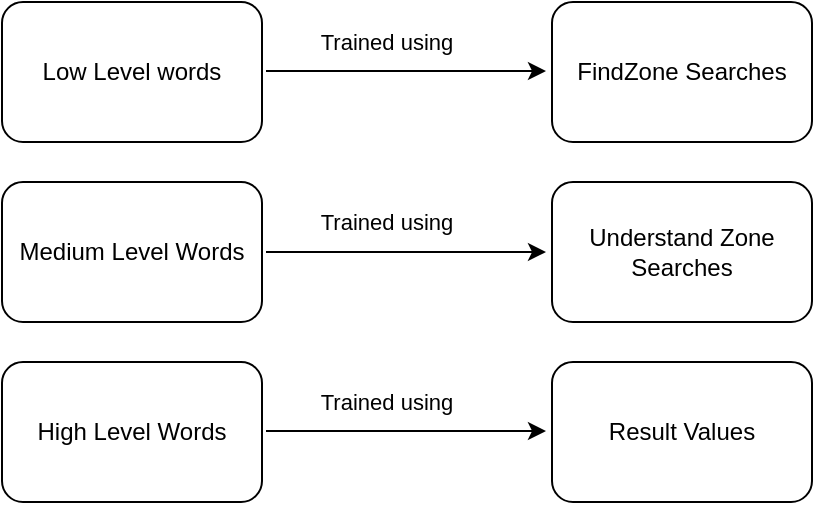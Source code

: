<mxfile version="12.9.14" type="device"><diagram id="aUKLZU00fViIMLah9hCQ" name="Page-1"><mxGraphModel dx="782" dy="410" grid="1" gridSize="10" guides="1" tooltips="1" connect="1" arrows="1" fold="1" page="1" pageScale="1" pageWidth="850" pageHeight="1100" math="0" shadow="0"><root><mxCell id="0"/><mxCell id="1" parent="0"/><mxCell id="R3n7Q7XpaJanyPerZ3Y2-2" value="Low Level words" style="rounded=1;whiteSpace=wrap;html=1;" vertex="1" parent="1"><mxGeometry x="150" y="70" width="130" height="70" as="geometry"/></mxCell><mxCell id="R3n7Q7XpaJanyPerZ3Y2-3" value="Medium Level Words" style="rounded=1;whiteSpace=wrap;html=1;" vertex="1" parent="1"><mxGeometry x="150" y="160" width="130" height="70" as="geometry"/></mxCell><mxCell id="R3n7Q7XpaJanyPerZ3Y2-4" value="High Level Words" style="rounded=1;whiteSpace=wrap;html=1;" vertex="1" parent="1"><mxGeometry x="150" y="250" width="130" height="70" as="geometry"/></mxCell><mxCell id="R3n7Q7XpaJanyPerZ3Y2-5" value="" style="endArrow=classic;html=1;exitX=1;exitY=0.5;exitDx=0;exitDy=0;" edge="1" parent="1"><mxGeometry width="50" height="50" relative="1" as="geometry"><mxPoint x="282" y="195" as="sourcePoint"/><mxPoint x="422" y="195" as="targetPoint"/></mxGeometry></mxCell><mxCell id="R3n7Q7XpaJanyPerZ3Y2-6" value="Trained using" style="edgeLabel;html=1;align=center;verticalAlign=middle;resizable=0;points=[];" vertex="1" connectable="0" parent="R3n7Q7XpaJanyPerZ3Y2-5"><mxGeometry x="-0.529" y="-2" relative="1" as="geometry"><mxPoint x="27" y="-17" as="offset"/></mxGeometry></mxCell><mxCell id="R3n7Q7XpaJanyPerZ3Y2-9" value="" style="endArrow=classic;html=1;exitX=1;exitY=0.5;exitDx=0;exitDy=0;" edge="1" parent="1"><mxGeometry width="50" height="50" relative="1" as="geometry"><mxPoint x="282" y="104.5" as="sourcePoint"/><mxPoint x="422" y="104.5" as="targetPoint"/><Array as="points"><mxPoint x="352" y="104.5"/></Array></mxGeometry></mxCell><mxCell id="R3n7Q7XpaJanyPerZ3Y2-10" value="Trained using" style="edgeLabel;html=1;align=center;verticalAlign=middle;resizable=0;points=[];" vertex="1" connectable="0" parent="R3n7Q7XpaJanyPerZ3Y2-9"><mxGeometry x="-0.529" y="-2" relative="1" as="geometry"><mxPoint x="27" y="-16.5" as="offset"/></mxGeometry></mxCell><mxCell id="R3n7Q7XpaJanyPerZ3Y2-11" value="" style="endArrow=classic;html=1;exitX=1;exitY=0.5;exitDx=0;exitDy=0;" edge="1" parent="1"><mxGeometry width="50" height="50" relative="1" as="geometry"><mxPoint x="282" y="284.5" as="sourcePoint"/><mxPoint x="422" y="284.5" as="targetPoint"/></mxGeometry></mxCell><mxCell id="R3n7Q7XpaJanyPerZ3Y2-12" value="Trained using" style="edgeLabel;html=1;align=center;verticalAlign=middle;resizable=0;points=[];" vertex="1" connectable="0" parent="R3n7Q7XpaJanyPerZ3Y2-11"><mxGeometry x="-0.529" y="-2" relative="1" as="geometry"><mxPoint x="27" y="-17" as="offset"/></mxGeometry></mxCell><mxCell id="R3n7Q7XpaJanyPerZ3Y2-16" value="FindZone Searches" style="rounded=1;whiteSpace=wrap;html=1;" vertex="1" parent="1"><mxGeometry x="425" y="70" width="130" height="70" as="geometry"/></mxCell><mxCell id="R3n7Q7XpaJanyPerZ3Y2-17" value="Understand Zone Searches" style="rounded=1;whiteSpace=wrap;html=1;" vertex="1" parent="1"><mxGeometry x="425" y="160" width="130" height="70" as="geometry"/></mxCell><mxCell id="R3n7Q7XpaJanyPerZ3Y2-18" value="Result Values" style="rounded=1;whiteSpace=wrap;html=1;" vertex="1" parent="1"><mxGeometry x="425" y="250" width="130" height="70" as="geometry"/></mxCell></root></mxGraphModel></diagram></mxfile>
